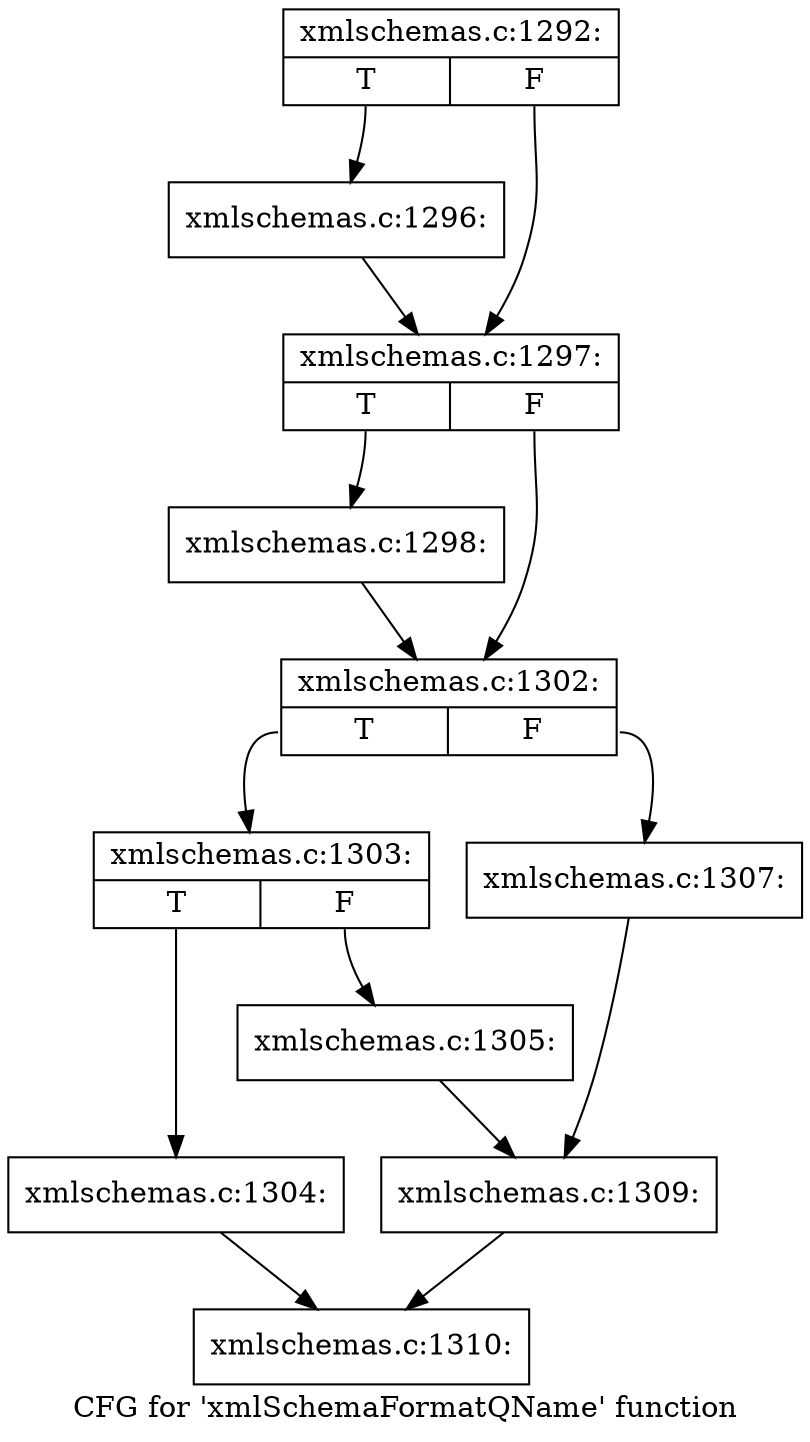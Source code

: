 digraph "CFG for 'xmlSchemaFormatQName' function" {
	label="CFG for 'xmlSchemaFormatQName' function";

	Node0x4b9e690 [shape=record,label="{xmlschemas.c:1292:|{<s0>T|<s1>F}}"];
	Node0x4b9e690:s0 -> Node0x4ba0e40;
	Node0x4b9e690:s1 -> Node0x4ba0e90;
	Node0x4ba0e40 [shape=record,label="{xmlschemas.c:1296:}"];
	Node0x4ba0e40 -> Node0x4ba0e90;
	Node0x4ba0e90 [shape=record,label="{xmlschemas.c:1297:|{<s0>T|<s1>F}}"];
	Node0x4ba0e90:s0 -> Node0x4ba14e0;
	Node0x4ba0e90:s1 -> Node0x4ba1530;
	Node0x4ba14e0 [shape=record,label="{xmlschemas.c:1298:}"];
	Node0x4ba14e0 -> Node0x4ba1530;
	Node0x4ba1530 [shape=record,label="{xmlschemas.c:1302:|{<s0>T|<s1>F}}"];
	Node0x4ba1530:s0 -> Node0x4ba26a0;
	Node0x4ba1530:s1 -> Node0x4ba2740;
	Node0x4ba26a0 [shape=record,label="{xmlschemas.c:1303:|{<s0>T|<s1>F}}"];
	Node0x4ba26a0:s0 -> Node0x4ba2b00;
	Node0x4ba26a0:s1 -> Node0x4ba2b50;
	Node0x4ba2b00 [shape=record,label="{xmlschemas.c:1304:}"];
	Node0x4ba2b00 -> Node0x4b9e280;
	Node0x4ba2b50 [shape=record,label="{xmlschemas.c:1305:}"];
	Node0x4ba2b50 -> Node0x4ba26f0;
	Node0x4ba2740 [shape=record,label="{xmlschemas.c:1307:}"];
	Node0x4ba2740 -> Node0x4ba26f0;
	Node0x4ba26f0 [shape=record,label="{xmlschemas.c:1309:}"];
	Node0x4ba26f0 -> Node0x4b9e280;
	Node0x4b9e280 [shape=record,label="{xmlschemas.c:1310:}"];
}
